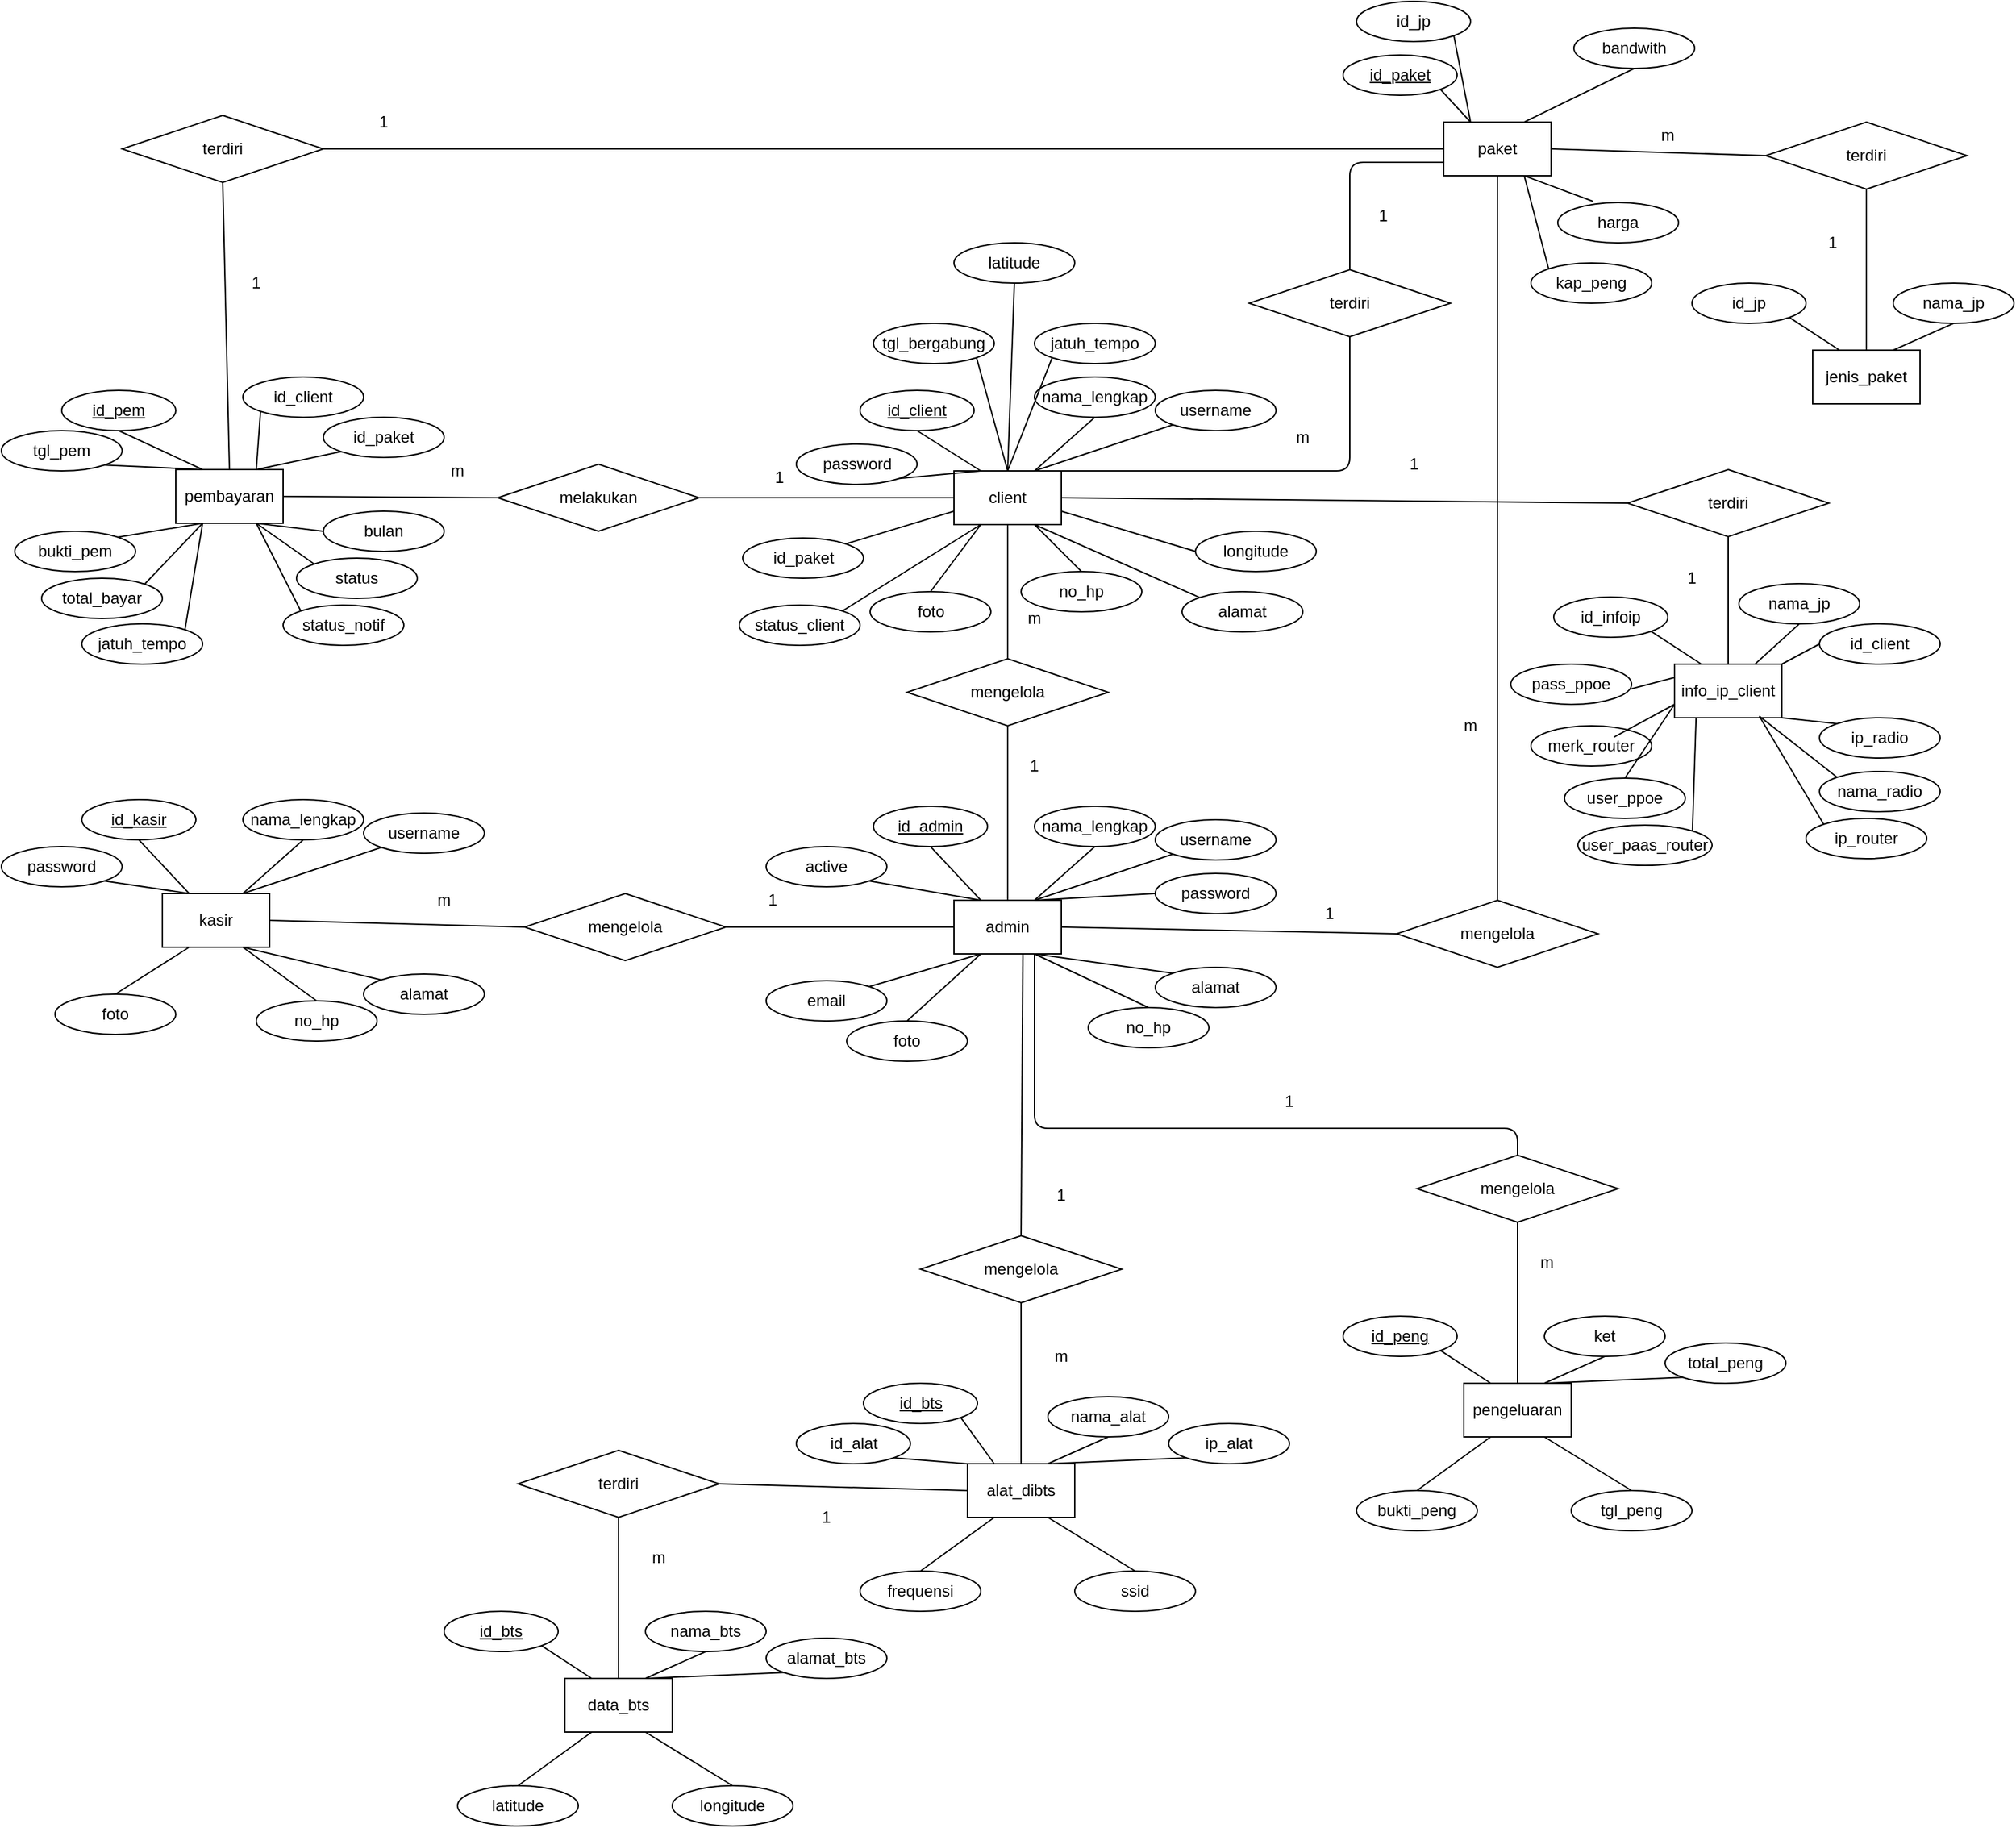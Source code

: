 <mxfile version="13.5.5" type="device"><diagram id="M8FlWx1gt_M4LiWSmI7v" name="Page-1"><mxGraphModel dx="2996" dy="2172" grid="1" gridSize="10" guides="1" tooltips="1" connect="1" arrows="1" fold="1" page="1" pageScale="1" pageWidth="850" pageHeight="1100" math="0" shadow="0"><root><mxCell id="0"/><mxCell id="1" parent="0"/><mxCell id="BJIdg5tegg3fuVM1Nu7r-2" value="admin" style="rounded=0;whiteSpace=wrap;html=1;" parent="1" vertex="1"><mxGeometry x="540" y="300" width="80" height="40" as="geometry"/></mxCell><mxCell id="BJIdg5tegg3fuVM1Nu7r-3" value="&lt;u&gt;id_admin&lt;/u&gt;" style="ellipse;whiteSpace=wrap;html=1;" parent="1" vertex="1"><mxGeometry x="480" y="230" width="85" height="30" as="geometry"/></mxCell><mxCell id="BJIdg5tegg3fuVM1Nu7r-4" value="nama_lengkap" style="ellipse;whiteSpace=wrap;html=1;" parent="1" vertex="1"><mxGeometry x="600" y="230" width="90" height="30" as="geometry"/></mxCell><mxCell id="BJIdg5tegg3fuVM1Nu7r-6" value="" style="endArrow=none;html=1;entryX=0.5;entryY=1;entryDx=0;entryDy=0;exitX=0.25;exitY=0;exitDx=0;exitDy=0;" parent="1" source="BJIdg5tegg3fuVM1Nu7r-2" target="BJIdg5tegg3fuVM1Nu7r-3" edge="1"><mxGeometry width="50" height="50" relative="1" as="geometry"><mxPoint x="460" y="330" as="sourcePoint"/><mxPoint x="510" y="280" as="targetPoint"/></mxGeometry></mxCell><mxCell id="BJIdg5tegg3fuVM1Nu7r-7" value="" style="endArrow=none;html=1;entryX=0.5;entryY=1;entryDx=0;entryDy=0;exitX=0.75;exitY=0;exitDx=0;exitDy=0;" parent="1" source="BJIdg5tegg3fuVM1Nu7r-2" target="BJIdg5tegg3fuVM1Nu7r-4" edge="1"><mxGeometry width="50" height="50" relative="1" as="geometry"><mxPoint x="560" y="300" as="sourcePoint"/><mxPoint x="522.5" y="260" as="targetPoint"/></mxGeometry></mxCell><mxCell id="BJIdg5tegg3fuVM1Nu7r-8" value="username" style="ellipse;whiteSpace=wrap;html=1;" parent="1" vertex="1"><mxGeometry x="690" y="240" width="90" height="30" as="geometry"/></mxCell><mxCell id="BJIdg5tegg3fuVM1Nu7r-9" value="password" style="ellipse;whiteSpace=wrap;html=1;" parent="1" vertex="1"><mxGeometry x="690" y="280" width="90" height="30" as="geometry"/></mxCell><mxCell id="BJIdg5tegg3fuVM1Nu7r-10" value="alamat" style="ellipse;whiteSpace=wrap;html=1;" parent="1" vertex="1"><mxGeometry x="690" y="350" width="90" height="30" as="geometry"/></mxCell><mxCell id="BJIdg5tegg3fuVM1Nu7r-11" value="no_hp" style="ellipse;whiteSpace=wrap;html=1;" parent="1" vertex="1"><mxGeometry x="640" y="380" width="90" height="30" as="geometry"/></mxCell><mxCell id="BJIdg5tegg3fuVM1Nu7r-12" value="foto" style="ellipse;whiteSpace=wrap;html=1;" parent="1" vertex="1"><mxGeometry x="460" y="390" width="90" height="30" as="geometry"/></mxCell><mxCell id="BJIdg5tegg3fuVM1Nu7r-13" value="email" style="ellipse;whiteSpace=wrap;html=1;" parent="1" vertex="1"><mxGeometry x="400" y="360" width="90" height="30" as="geometry"/></mxCell><mxCell id="BJIdg5tegg3fuVM1Nu7r-14" value="active" style="ellipse;whiteSpace=wrap;html=1;" parent="1" vertex="1"><mxGeometry x="400" y="260" width="90" height="30" as="geometry"/></mxCell><mxCell id="BJIdg5tegg3fuVM1Nu7r-15" value="" style="endArrow=none;html=1;entryX=0;entryY=1;entryDx=0;entryDy=0;exitX=0.75;exitY=0;exitDx=0;exitDy=0;" parent="1" target="BJIdg5tegg3fuVM1Nu7r-8" edge="1"><mxGeometry width="50" height="50" relative="1" as="geometry"><mxPoint x="600" y="300" as="sourcePoint"/><mxPoint x="635" y="260" as="targetPoint"/></mxGeometry></mxCell><mxCell id="BJIdg5tegg3fuVM1Nu7r-16" value="" style="endArrow=none;html=1;entryX=0;entryY=0.5;entryDx=0;entryDy=0;exitX=0.75;exitY=0;exitDx=0;exitDy=0;" parent="1" target="BJIdg5tegg3fuVM1Nu7r-9" edge="1"><mxGeometry width="50" height="50" relative="1" as="geometry"><mxPoint x="600" y="300" as="sourcePoint"/><mxPoint x="683.18" y="285.607" as="targetPoint"/></mxGeometry></mxCell><mxCell id="BJIdg5tegg3fuVM1Nu7r-17" value="" style="endArrow=none;html=1;entryX=0;entryY=0;entryDx=0;entryDy=0;exitX=0.75;exitY=1;exitDx=0;exitDy=0;" parent="1" source="BJIdg5tegg3fuVM1Nu7r-2" target="BJIdg5tegg3fuVM1Nu7r-10" edge="1"><mxGeometry width="50" height="50" relative="1" as="geometry"><mxPoint x="600" y="300" as="sourcePoint"/><mxPoint x="760" y="295" as="targetPoint"/></mxGeometry></mxCell><mxCell id="BJIdg5tegg3fuVM1Nu7r-18" value="" style="endArrow=none;html=1;entryX=0.5;entryY=0;entryDx=0;entryDy=0;exitX=0.75;exitY=1;exitDx=0;exitDy=0;" parent="1" target="BJIdg5tegg3fuVM1Nu7r-11" edge="1"><mxGeometry width="50" height="50" relative="1" as="geometry"><mxPoint x="600" y="340" as="sourcePoint"/><mxPoint x="703.18" y="354.393" as="targetPoint"/></mxGeometry></mxCell><mxCell id="BJIdg5tegg3fuVM1Nu7r-19" value="" style="endArrow=none;html=1;entryX=0.5;entryY=0;entryDx=0;entryDy=0;exitX=0.25;exitY=1;exitDx=0;exitDy=0;" parent="1" source="BJIdg5tegg3fuVM1Nu7r-2" target="BJIdg5tegg3fuVM1Nu7r-12" edge="1"><mxGeometry width="50" height="50" relative="1" as="geometry"><mxPoint x="600" y="340" as="sourcePoint"/><mxPoint x="685" y="380" as="targetPoint"/></mxGeometry></mxCell><mxCell id="BJIdg5tegg3fuVM1Nu7r-20" value="" style="endArrow=none;html=1;entryX=1;entryY=0;entryDx=0;entryDy=0;exitX=0.25;exitY=1;exitDx=0;exitDy=0;" parent="1" target="BJIdg5tegg3fuVM1Nu7r-13" edge="1"><mxGeometry width="50" height="50" relative="1" as="geometry"><mxPoint x="560" y="340" as="sourcePoint"/><mxPoint x="505" y="390" as="targetPoint"/></mxGeometry></mxCell><mxCell id="BJIdg5tegg3fuVM1Nu7r-21" value="" style="endArrow=none;html=1;entryX=1;entryY=1;entryDx=0;entryDy=0;exitX=0.25;exitY=0;exitDx=0;exitDy=0;" parent="1" target="BJIdg5tegg3fuVM1Nu7r-14" edge="1"><mxGeometry width="50" height="50" relative="1" as="geometry"><mxPoint x="560" y="300" as="sourcePoint"/><mxPoint x="522.5" y="260" as="targetPoint"/></mxGeometry></mxCell><mxCell id="BJIdg5tegg3fuVM1Nu7r-22" value="mengelola" style="rhombus;whiteSpace=wrap;html=1;" parent="1" vertex="1"><mxGeometry x="220" y="295" width="150" height="50" as="geometry"/></mxCell><mxCell id="BJIdg5tegg3fuVM1Nu7r-23" value="" style="endArrow=none;html=1;exitX=1;exitY=0.5;exitDx=0;exitDy=0;entryX=0;entryY=0.5;entryDx=0;entryDy=0;" parent="1" source="BJIdg5tegg3fuVM1Nu7r-22" target="BJIdg5tegg3fuVM1Nu7r-2" edge="1"><mxGeometry width="50" height="50" relative="1" as="geometry"><mxPoint x="450" y="290" as="sourcePoint"/><mxPoint x="500" y="240" as="targetPoint"/></mxGeometry></mxCell><mxCell id="BJIdg5tegg3fuVM1Nu7r-24" value="kasir" style="rounded=0;whiteSpace=wrap;html=1;" parent="1" vertex="1"><mxGeometry x="-50" y="295" width="80" height="40" as="geometry"/></mxCell><mxCell id="BJIdg5tegg3fuVM1Nu7r-25" value="&lt;u&gt;id_kasir&lt;/u&gt;" style="ellipse;whiteSpace=wrap;html=1;" parent="1" vertex="1"><mxGeometry x="-110" y="225" width="85" height="30" as="geometry"/></mxCell><mxCell id="BJIdg5tegg3fuVM1Nu7r-26" value="nama_lengkap" style="ellipse;whiteSpace=wrap;html=1;" parent="1" vertex="1"><mxGeometry x="10" y="225" width="90" height="30" as="geometry"/></mxCell><mxCell id="BJIdg5tegg3fuVM1Nu7r-27" value="" style="endArrow=none;html=1;entryX=0.5;entryY=1;entryDx=0;entryDy=0;exitX=0.25;exitY=0;exitDx=0;exitDy=0;" parent="1" source="BJIdg5tegg3fuVM1Nu7r-24" target="BJIdg5tegg3fuVM1Nu7r-25" edge="1"><mxGeometry width="50" height="50" relative="1" as="geometry"><mxPoint x="-130" y="325" as="sourcePoint"/><mxPoint x="-80" y="275" as="targetPoint"/></mxGeometry></mxCell><mxCell id="BJIdg5tegg3fuVM1Nu7r-28" value="" style="endArrow=none;html=1;entryX=0.5;entryY=1;entryDx=0;entryDy=0;exitX=0.75;exitY=0;exitDx=0;exitDy=0;" parent="1" source="BJIdg5tegg3fuVM1Nu7r-24" target="BJIdg5tegg3fuVM1Nu7r-26" edge="1"><mxGeometry width="50" height="50" relative="1" as="geometry"><mxPoint x="-30" y="295" as="sourcePoint"/><mxPoint x="-67.5" y="255" as="targetPoint"/></mxGeometry></mxCell><mxCell id="BJIdg5tegg3fuVM1Nu7r-29" value="username" style="ellipse;whiteSpace=wrap;html=1;" parent="1" vertex="1"><mxGeometry x="100" y="235" width="90" height="30" as="geometry"/></mxCell><mxCell id="BJIdg5tegg3fuVM1Nu7r-30" value="password" style="ellipse;whiteSpace=wrap;html=1;" parent="1" vertex="1"><mxGeometry x="-170" y="260" width="90" height="30" as="geometry"/></mxCell><mxCell id="BJIdg5tegg3fuVM1Nu7r-31" value="alamat" style="ellipse;whiteSpace=wrap;html=1;" parent="1" vertex="1"><mxGeometry x="100" y="355" width="90" height="30" as="geometry"/></mxCell><mxCell id="BJIdg5tegg3fuVM1Nu7r-32" value="no_hp" style="ellipse;whiteSpace=wrap;html=1;" parent="1" vertex="1"><mxGeometry x="20" y="375" width="90" height="30" as="geometry"/></mxCell><mxCell id="BJIdg5tegg3fuVM1Nu7r-33" value="foto" style="ellipse;whiteSpace=wrap;html=1;" parent="1" vertex="1"><mxGeometry x="-130" y="370" width="90" height="30" as="geometry"/></mxCell><mxCell id="BJIdg5tegg3fuVM1Nu7r-36" value="" style="endArrow=none;html=1;entryX=0;entryY=1;entryDx=0;entryDy=0;exitX=0.75;exitY=0;exitDx=0;exitDy=0;" parent="1" target="BJIdg5tegg3fuVM1Nu7r-29" edge="1"><mxGeometry width="50" height="50" relative="1" as="geometry"><mxPoint x="10" y="295" as="sourcePoint"/><mxPoint x="45" y="255" as="targetPoint"/></mxGeometry></mxCell><mxCell id="BJIdg5tegg3fuVM1Nu7r-37" value="" style="endArrow=none;html=1;entryX=1;entryY=1;entryDx=0;entryDy=0;exitX=0.25;exitY=0;exitDx=0;exitDy=0;" parent="1" source="BJIdg5tegg3fuVM1Nu7r-24" target="BJIdg5tegg3fuVM1Nu7r-30" edge="1"><mxGeometry width="50" height="50" relative="1" as="geometry"><mxPoint x="10" y="295" as="sourcePoint"/><mxPoint x="93.18" y="280.607" as="targetPoint"/></mxGeometry></mxCell><mxCell id="BJIdg5tegg3fuVM1Nu7r-38" value="" style="endArrow=none;html=1;entryX=0;entryY=0;entryDx=0;entryDy=0;exitX=0.75;exitY=1;exitDx=0;exitDy=0;" parent="1" source="BJIdg5tegg3fuVM1Nu7r-24" target="BJIdg5tegg3fuVM1Nu7r-31" edge="1"><mxGeometry width="50" height="50" relative="1" as="geometry"><mxPoint x="10" y="295" as="sourcePoint"/><mxPoint x="170" y="290" as="targetPoint"/></mxGeometry></mxCell><mxCell id="BJIdg5tegg3fuVM1Nu7r-39" value="" style="endArrow=none;html=1;entryX=0.5;entryY=0;entryDx=0;entryDy=0;exitX=0.75;exitY=1;exitDx=0;exitDy=0;" parent="1" target="BJIdg5tegg3fuVM1Nu7r-32" edge="1"><mxGeometry width="50" height="50" relative="1" as="geometry"><mxPoint x="10" y="335" as="sourcePoint"/><mxPoint x="113.18" y="349.393" as="targetPoint"/></mxGeometry></mxCell><mxCell id="BJIdg5tegg3fuVM1Nu7r-40" value="" style="endArrow=none;html=1;entryX=0.5;entryY=0;entryDx=0;entryDy=0;exitX=0.25;exitY=1;exitDx=0;exitDy=0;" parent="1" source="BJIdg5tegg3fuVM1Nu7r-24" target="BJIdg5tegg3fuVM1Nu7r-33" edge="1"><mxGeometry width="50" height="50" relative="1" as="geometry"><mxPoint x="10" y="335" as="sourcePoint"/><mxPoint x="95" y="375" as="targetPoint"/></mxGeometry></mxCell><mxCell id="BJIdg5tegg3fuVM1Nu7r-43" value="" style="endArrow=none;html=1;exitX=1;exitY=0.5;exitDx=0;exitDy=0;entryX=0;entryY=0.5;entryDx=0;entryDy=0;" parent="1" source="BJIdg5tegg3fuVM1Nu7r-24" target="BJIdg5tegg3fuVM1Nu7r-22" edge="1"><mxGeometry width="50" height="50" relative="1" as="geometry"><mxPoint x="-220" y="315" as="sourcePoint"/><mxPoint x="-90" y="235" as="targetPoint"/></mxGeometry></mxCell><mxCell id="BJIdg5tegg3fuVM1Nu7r-44" value="client" style="rounded=0;whiteSpace=wrap;html=1;" parent="1" vertex="1"><mxGeometry x="540" y="-20" width="80" height="40" as="geometry"/></mxCell><mxCell id="BJIdg5tegg3fuVM1Nu7r-45" value="&lt;u&gt;id_client&lt;/u&gt;" style="ellipse;whiteSpace=wrap;html=1;" parent="1" vertex="1"><mxGeometry x="470" y="-80" width="85" height="30" as="geometry"/></mxCell><mxCell id="BJIdg5tegg3fuVM1Nu7r-46" value="nama_lengkap" style="ellipse;whiteSpace=wrap;html=1;" parent="1" vertex="1"><mxGeometry x="600" y="-90" width="90" height="30" as="geometry"/></mxCell><mxCell id="BJIdg5tegg3fuVM1Nu7r-47" value="" style="endArrow=none;html=1;entryX=0.5;entryY=1;entryDx=0;entryDy=0;exitX=0.25;exitY=0;exitDx=0;exitDy=0;" parent="1" source="BJIdg5tegg3fuVM1Nu7r-44" target="BJIdg5tegg3fuVM1Nu7r-45" edge="1"><mxGeometry width="50" height="50" relative="1" as="geometry"><mxPoint x="460" y="10" as="sourcePoint"/><mxPoint x="510" y="-40" as="targetPoint"/></mxGeometry></mxCell><mxCell id="BJIdg5tegg3fuVM1Nu7r-48" value="" style="endArrow=none;html=1;entryX=0.5;entryY=1;entryDx=0;entryDy=0;exitX=0.75;exitY=0;exitDx=0;exitDy=0;" parent="1" source="BJIdg5tegg3fuVM1Nu7r-44" target="BJIdg5tegg3fuVM1Nu7r-46" edge="1"><mxGeometry width="50" height="50" relative="1" as="geometry"><mxPoint x="560" y="-20" as="sourcePoint"/><mxPoint x="522.5" y="-60" as="targetPoint"/></mxGeometry></mxCell><mxCell id="BJIdg5tegg3fuVM1Nu7r-49" value="username" style="ellipse;whiteSpace=wrap;html=1;" parent="1" vertex="1"><mxGeometry x="690" y="-80" width="90" height="30" as="geometry"/></mxCell><mxCell id="BJIdg5tegg3fuVM1Nu7r-50" value="password" style="ellipse;whiteSpace=wrap;html=1;" parent="1" vertex="1"><mxGeometry x="422.5" y="-40" width="90" height="30" as="geometry"/></mxCell><mxCell id="BJIdg5tegg3fuVM1Nu7r-51" value="alamat" style="ellipse;whiteSpace=wrap;html=1;" parent="1" vertex="1"><mxGeometry x="710" y="70" width="90" height="30" as="geometry"/></mxCell><mxCell id="BJIdg5tegg3fuVM1Nu7r-52" value="no_hp" style="ellipse;whiteSpace=wrap;html=1;" parent="1" vertex="1"><mxGeometry x="590" y="55" width="90" height="30" as="geometry"/></mxCell><mxCell id="BJIdg5tegg3fuVM1Nu7r-53" value="foto" style="ellipse;whiteSpace=wrap;html=1;" parent="1" vertex="1"><mxGeometry x="477.5" y="70" width="90" height="30" as="geometry"/></mxCell><mxCell id="BJIdg5tegg3fuVM1Nu7r-54" value="" style="endArrow=none;html=1;entryX=0;entryY=1;entryDx=0;entryDy=0;exitX=0.75;exitY=0;exitDx=0;exitDy=0;" parent="1" target="BJIdg5tegg3fuVM1Nu7r-49" edge="1"><mxGeometry width="50" height="50" relative="1" as="geometry"><mxPoint x="600" y="-20" as="sourcePoint"/><mxPoint x="635" y="-60" as="targetPoint"/></mxGeometry></mxCell><mxCell id="BJIdg5tegg3fuVM1Nu7r-55" value="" style="endArrow=none;html=1;entryX=1;entryY=1;entryDx=0;entryDy=0;exitX=0.25;exitY=0;exitDx=0;exitDy=0;" parent="1" source="BJIdg5tegg3fuVM1Nu7r-44" target="BJIdg5tegg3fuVM1Nu7r-50" edge="1"><mxGeometry width="50" height="50" relative="1" as="geometry"><mxPoint x="600" y="-20" as="sourcePoint"/><mxPoint x="683.18" y="-34.393" as="targetPoint"/></mxGeometry></mxCell><mxCell id="BJIdg5tegg3fuVM1Nu7r-56" value="" style="endArrow=none;html=1;entryX=0;entryY=0;entryDx=0;entryDy=0;exitX=0.75;exitY=1;exitDx=0;exitDy=0;" parent="1" source="BJIdg5tegg3fuVM1Nu7r-44" target="BJIdg5tegg3fuVM1Nu7r-51" edge="1"><mxGeometry width="50" height="50" relative="1" as="geometry"><mxPoint x="600" y="-20" as="sourcePoint"/><mxPoint x="760" y="-25" as="targetPoint"/></mxGeometry></mxCell><mxCell id="BJIdg5tegg3fuVM1Nu7r-57" value="" style="endArrow=none;html=1;entryX=0.5;entryY=0;entryDx=0;entryDy=0;exitX=0.75;exitY=1;exitDx=0;exitDy=0;" parent="1" target="BJIdg5tegg3fuVM1Nu7r-52" edge="1"><mxGeometry width="50" height="50" relative="1" as="geometry"><mxPoint x="600" y="20" as="sourcePoint"/><mxPoint x="703.18" y="34.393" as="targetPoint"/></mxGeometry></mxCell><mxCell id="BJIdg5tegg3fuVM1Nu7r-58" value="" style="endArrow=none;html=1;entryX=0.5;entryY=0;entryDx=0;entryDy=0;exitX=0.25;exitY=1;exitDx=0;exitDy=0;" parent="1" source="BJIdg5tegg3fuVM1Nu7r-44" target="BJIdg5tegg3fuVM1Nu7r-53" edge="1"><mxGeometry width="50" height="50" relative="1" as="geometry"><mxPoint x="600" y="20" as="sourcePoint"/><mxPoint x="685" y="60" as="targetPoint"/></mxGeometry></mxCell><mxCell id="BJIdg5tegg3fuVM1Nu7r-59" value="" style="endArrow=none;html=1;exitX=0.5;exitY=1;exitDx=0;exitDy=0;entryX=0.5;entryY=0;entryDx=0;entryDy=0;" parent="1" source="BJIdg5tegg3fuVM1Nu7r-60" target="BJIdg5tegg3fuVM1Nu7r-2" edge="1"><mxGeometry width="50" height="50" relative="1" as="geometry"><mxPoint x="370" y="320" as="sourcePoint"/><mxPoint x="540" y="320" as="targetPoint"/></mxGeometry></mxCell><mxCell id="BJIdg5tegg3fuVM1Nu7r-60" value="mengelola" style="rhombus;whiteSpace=wrap;html=1;" parent="1" vertex="1"><mxGeometry x="505" y="120" width="150" height="50" as="geometry"/></mxCell><mxCell id="BJIdg5tegg3fuVM1Nu7r-61" value="" style="endArrow=none;html=1;exitX=0.5;exitY=1;exitDx=0;exitDy=0;" parent="1" source="BJIdg5tegg3fuVM1Nu7r-44" edge="1"><mxGeometry width="50" height="50" relative="1" as="geometry"><mxPoint x="580" y="170" as="sourcePoint"/><mxPoint x="580" y="120" as="targetPoint"/></mxGeometry></mxCell><mxCell id="BJIdg5tegg3fuVM1Nu7r-62" value="1" style="text;html=1;strokeColor=none;fillColor=none;align=center;verticalAlign=middle;whiteSpace=wrap;rounded=0;" parent="1" vertex="1"><mxGeometry x="385" y="290" width="40" height="20" as="geometry"/></mxCell><mxCell id="BJIdg5tegg3fuVM1Nu7r-63" value="m" style="text;html=1;strokeColor=none;fillColor=none;align=center;verticalAlign=middle;whiteSpace=wrap;rounded=0;" parent="1" vertex="1"><mxGeometry x="140" y="290" width="40" height="20" as="geometry"/></mxCell><mxCell id="BJIdg5tegg3fuVM1Nu7r-64" value="1" style="text;html=1;strokeColor=none;fillColor=none;align=center;verticalAlign=middle;whiteSpace=wrap;rounded=0;" parent="1" vertex="1"><mxGeometry x="580" y="190" width="40" height="20" as="geometry"/></mxCell><mxCell id="BJIdg5tegg3fuVM1Nu7r-67" value="m" style="text;html=1;strokeColor=none;fillColor=none;align=center;verticalAlign=middle;whiteSpace=wrap;rounded=0;" parent="1" vertex="1"><mxGeometry x="580" y="80" width="40" height="20" as="geometry"/></mxCell><mxCell id="BJIdg5tegg3fuVM1Nu7r-68" value="mengelola" style="rhombus;whiteSpace=wrap;html=1;" parent="1" vertex="1"><mxGeometry x="885" y="490" width="150" height="50" as="geometry"/></mxCell><mxCell id="BJIdg5tegg3fuVM1Nu7r-69" value="" style="endArrow=none;html=1;exitX=0.5;exitY=0;exitDx=0;exitDy=0;" parent="1" source="BJIdg5tegg3fuVM1Nu7r-68" edge="1"><mxGeometry width="50" height="50" relative="1" as="geometry"><mxPoint x="580" y="170" as="sourcePoint"/><mxPoint x="600" y="340" as="targetPoint"/><Array as="points"><mxPoint x="960" y="470"/><mxPoint x="600" y="470"/></Array></mxGeometry></mxCell><mxCell id="BJIdg5tegg3fuVM1Nu7r-70" value="pengeluaran" style="rounded=0;whiteSpace=wrap;html=1;" parent="1" vertex="1"><mxGeometry x="920" y="660" width="80" height="40" as="geometry"/></mxCell><mxCell id="BJIdg5tegg3fuVM1Nu7r-71" value="" style="endArrow=none;html=1;entryX=0.5;entryY=0;entryDx=0;entryDy=0;exitX=0.5;exitY=1;exitDx=0;exitDy=0;" parent="1" source="BJIdg5tegg3fuVM1Nu7r-68" target="BJIdg5tegg3fuVM1Nu7r-70" edge="1"><mxGeometry width="50" height="50" relative="1" as="geometry"><mxPoint x="960" y="560" as="sourcePoint"/><mxPoint x="960" y="380" as="targetPoint"/></mxGeometry></mxCell><mxCell id="BJIdg5tegg3fuVM1Nu7r-72" value="&lt;u&gt;id_peng&lt;/u&gt;" style="ellipse;whiteSpace=wrap;html=1;" parent="1" vertex="1"><mxGeometry x="830" y="610" width="85" height="30" as="geometry"/></mxCell><mxCell id="BJIdg5tegg3fuVM1Nu7r-73" value="bukti_peng" style="ellipse;whiteSpace=wrap;html=1;" parent="1" vertex="1"><mxGeometry x="840" y="740" width="90" height="30" as="geometry"/></mxCell><mxCell id="BJIdg5tegg3fuVM1Nu7r-74" value="tgl_peng" style="ellipse;whiteSpace=wrap;html=1;" parent="1" vertex="1"><mxGeometry x="1000" y="740" width="90" height="30" as="geometry"/></mxCell><mxCell id="BJIdg5tegg3fuVM1Nu7r-75" value="ket" style="ellipse;whiteSpace=wrap;html=1;" parent="1" vertex="1"><mxGeometry x="980" y="610" width="90" height="30" as="geometry"/></mxCell><mxCell id="BJIdg5tegg3fuVM1Nu7r-76" value="total_peng" style="ellipse;whiteSpace=wrap;html=1;" parent="1" vertex="1"><mxGeometry x="1070" y="630" width="90" height="30" as="geometry"/></mxCell><mxCell id="BJIdg5tegg3fuVM1Nu7r-77" value="" style="endArrow=none;html=1;entryX=0.25;entryY=0;entryDx=0;entryDy=0;exitX=1;exitY=1;exitDx=0;exitDy=0;" parent="1" source="BJIdg5tegg3fuVM1Nu7r-72" target="BJIdg5tegg3fuVM1Nu7r-70" edge="1"><mxGeometry width="50" height="50" relative="1" as="geometry"><mxPoint x="960" y="540" as="sourcePoint"/><mxPoint x="960" y="660" as="targetPoint"/></mxGeometry></mxCell><mxCell id="BJIdg5tegg3fuVM1Nu7r-78" value="" style="endArrow=none;html=1;entryX=0.75;entryY=0;entryDx=0;entryDy=0;exitX=0.5;exitY=1;exitDx=0;exitDy=0;" parent="1" source="BJIdg5tegg3fuVM1Nu7r-75" target="BJIdg5tegg3fuVM1Nu7r-70" edge="1"><mxGeometry width="50" height="50" relative="1" as="geometry"><mxPoint x="902.374" y="635.669" as="sourcePoint"/><mxPoint x="940" y="660" as="targetPoint"/></mxGeometry></mxCell><mxCell id="BJIdg5tegg3fuVM1Nu7r-79" value="" style="endArrow=none;html=1;entryX=0.75;entryY=0;entryDx=0;entryDy=0;exitX=0;exitY=1;exitDx=0;exitDy=0;" parent="1" source="BJIdg5tegg3fuVM1Nu7r-76" edge="1"><mxGeometry width="50" height="50" relative="1" as="geometry"><mxPoint x="1025" y="640" as="sourcePoint"/><mxPoint x="980" y="660" as="targetPoint"/></mxGeometry></mxCell><mxCell id="BJIdg5tegg3fuVM1Nu7r-80" value="" style="endArrow=none;html=1;entryX=0.75;entryY=1;entryDx=0;entryDy=0;exitX=0.5;exitY=0;exitDx=0;exitDy=0;" parent="1" source="BJIdg5tegg3fuVM1Nu7r-74" target="BJIdg5tegg3fuVM1Nu7r-70" edge="1"><mxGeometry width="50" height="50" relative="1" as="geometry"><mxPoint x="1083.18" y="655.607" as="sourcePoint"/><mxPoint x="980" y="660" as="targetPoint"/></mxGeometry></mxCell><mxCell id="BJIdg5tegg3fuVM1Nu7r-81" value="" style="endArrow=none;html=1;entryX=0.25;entryY=1;entryDx=0;entryDy=0;exitX=0.5;exitY=0;exitDx=0;exitDy=0;" parent="1" source="BJIdg5tegg3fuVM1Nu7r-73" target="BJIdg5tegg3fuVM1Nu7r-70" edge="1"><mxGeometry width="50" height="50" relative="1" as="geometry"><mxPoint x="1045" y="740" as="sourcePoint"/><mxPoint x="980" y="700" as="targetPoint"/></mxGeometry></mxCell><mxCell id="BJIdg5tegg3fuVM1Nu7r-82" value="1" style="text;html=1;strokeColor=none;fillColor=none;align=center;verticalAlign=middle;whiteSpace=wrap;rounded=0;" parent="1" vertex="1"><mxGeometry x="770" y="440" width="40" height="20" as="geometry"/></mxCell><mxCell id="BJIdg5tegg3fuVM1Nu7r-83" value="m" style="text;html=1;strokeColor=none;fillColor=none;align=center;verticalAlign=middle;whiteSpace=wrap;rounded=0;" parent="1" vertex="1"><mxGeometry x="962" y="560" width="40" height="20" as="geometry"/></mxCell><mxCell id="BJIdg5tegg3fuVM1Nu7r-84" value="melakukan" style="rhombus;whiteSpace=wrap;html=1;" parent="1" vertex="1"><mxGeometry x="200" y="-25" width="150" height="50" as="geometry"/></mxCell><mxCell id="BJIdg5tegg3fuVM1Nu7r-85" value="" style="endArrow=none;html=1;exitX=0;exitY=0.5;exitDx=0;exitDy=0;entryX=1;entryY=0.5;entryDx=0;entryDy=0;" parent="1" source="BJIdg5tegg3fuVM1Nu7r-44" target="BJIdg5tegg3fuVM1Nu7r-84" edge="1"><mxGeometry width="50" height="50" relative="1" as="geometry"><mxPoint x="580" y="20" as="sourcePoint"/><mxPoint x="580" y="120" as="targetPoint"/></mxGeometry></mxCell><mxCell id="BJIdg5tegg3fuVM1Nu7r-86" value="mengelola" style="rhombus;whiteSpace=wrap;html=1;" parent="1" vertex="1"><mxGeometry x="870" y="300" width="150" height="50" as="geometry"/></mxCell><mxCell id="BJIdg5tegg3fuVM1Nu7r-87" value="" style="endArrow=none;html=1;exitX=0;exitY=0.5;exitDx=0;exitDy=0;entryX=1;entryY=0.5;entryDx=0;entryDy=0;" parent="1" source="BJIdg5tegg3fuVM1Nu7r-86" target="BJIdg5tegg3fuVM1Nu7r-2" edge="1"><mxGeometry width="50" height="50" relative="1" as="geometry"><mxPoint x="580" y="170" as="sourcePoint"/><mxPoint x="580" y="300" as="targetPoint"/></mxGeometry></mxCell><mxCell id="BJIdg5tegg3fuVM1Nu7r-88" value="paket" style="rounded=0;whiteSpace=wrap;html=1;" parent="1" vertex="1"><mxGeometry x="905" y="-280" width="80" height="40" as="geometry"/></mxCell><mxCell id="BJIdg5tegg3fuVM1Nu7r-90" value="" style="endArrow=none;html=1;exitX=0.5;exitY=1;exitDx=0;exitDy=0;entryX=0.5;entryY=0;entryDx=0;entryDy=0;" parent="1" source="BJIdg5tegg3fuVM1Nu7r-88" target="BJIdg5tegg3fuVM1Nu7r-86" edge="1"><mxGeometry width="50" height="50" relative="1" as="geometry"><mxPoint x="870" y="325" as="sourcePoint"/><mxPoint x="620" y="320" as="targetPoint"/></mxGeometry></mxCell><mxCell id="BJIdg5tegg3fuVM1Nu7r-91" value="&lt;u&gt;id_paket&lt;/u&gt;" style="ellipse;whiteSpace=wrap;html=1;" parent="1" vertex="1"><mxGeometry x="830" y="-330" width="85" height="30" as="geometry"/></mxCell><mxCell id="BJIdg5tegg3fuVM1Nu7r-92" value="" style="endArrow=none;html=1;entryX=1;entryY=1;entryDx=0;entryDy=0;exitX=0.25;exitY=0;exitDx=0;exitDy=0;" parent="1" source="BJIdg5tegg3fuVM1Nu7r-88" target="BJIdg5tegg3fuVM1Nu7r-91" edge="1"><mxGeometry width="50" height="50" relative="1" as="geometry"><mxPoint x="600" y="-20" as="sourcePoint"/><mxPoint x="703.18" y="-54.393" as="targetPoint"/></mxGeometry></mxCell><mxCell id="BJIdg5tegg3fuVM1Nu7r-94" value="harga" style="ellipse;whiteSpace=wrap;html=1;" parent="1" vertex="1"><mxGeometry x="990" y="-220" width="90" height="30" as="geometry"/></mxCell><mxCell id="BJIdg5tegg3fuVM1Nu7r-96" value="" style="endArrow=none;html=1;entryX=0.289;entryY=-0.033;entryDx=0;entryDy=0;exitX=0.75;exitY=1;exitDx=0;exitDy=0;entryPerimeter=0;" parent="1" source="BJIdg5tegg3fuVM1Nu7r-88" target="BJIdg5tegg3fuVM1Nu7r-94" edge="1"><mxGeometry width="50" height="50" relative="1" as="geometry"><mxPoint x="965" y="-280" as="sourcePoint"/><mxPoint x="1013.18" y="-304.393" as="targetPoint"/></mxGeometry></mxCell><mxCell id="BJIdg5tegg3fuVM1Nu7r-97" value="pembayaran" style="rounded=0;whiteSpace=wrap;html=1;" parent="1" vertex="1"><mxGeometry x="-40" y="-21" width="80" height="40" as="geometry"/></mxCell><mxCell id="BJIdg5tegg3fuVM1Nu7r-98" value="" style="endArrow=none;html=1;exitX=1;exitY=0.5;exitDx=0;exitDy=0;entryX=0;entryY=0.5;entryDx=0;entryDy=0;" parent="1" source="BJIdg5tegg3fuVM1Nu7r-97" target="BJIdg5tegg3fuVM1Nu7r-84" edge="1"><mxGeometry width="50" height="50" relative="1" as="geometry"><mxPoint x="540" as="sourcePoint"/><mxPoint x="350" as="targetPoint"/></mxGeometry></mxCell><mxCell id="BJIdg5tegg3fuVM1Nu7r-99" value="1" style="text;html=1;strokeColor=none;fillColor=none;align=center;verticalAlign=middle;whiteSpace=wrap;rounded=0;" parent="1" vertex="1"><mxGeometry x="800" y="300" width="40" height="20" as="geometry"/></mxCell><mxCell id="BJIdg5tegg3fuVM1Nu7r-100" value="m" style="text;html=1;strokeColor=none;fillColor=none;align=center;verticalAlign=middle;whiteSpace=wrap;rounded=0;" parent="1" vertex="1"><mxGeometry x="905" y="160" width="40" height="20" as="geometry"/></mxCell><mxCell id="BJIdg5tegg3fuVM1Nu7r-102" value="&lt;u&gt;id_pem&lt;/u&gt;" style="ellipse;whiteSpace=wrap;html=1;" parent="1" vertex="1"><mxGeometry x="-125" y="-80" width="85" height="30" as="geometry"/></mxCell><mxCell id="BJIdg5tegg3fuVM1Nu7r-105" value="tgl_pem" style="ellipse;whiteSpace=wrap;html=1;" parent="1" vertex="1"><mxGeometry x="-170" y="-50" width="90" height="30" as="geometry"/></mxCell><mxCell id="BJIdg5tegg3fuVM1Nu7r-106" value="id_client" style="ellipse;whiteSpace=wrap;html=1;" parent="1" vertex="1"><mxGeometry x="10" y="-90" width="90" height="30" as="geometry"/></mxCell><mxCell id="BJIdg5tegg3fuVM1Nu7r-107" value="id_paket" style="ellipse;whiteSpace=wrap;html=1;" parent="1" vertex="1"><mxGeometry x="70" y="-60" width="90" height="30" as="geometry"/></mxCell><mxCell id="BJIdg5tegg3fuVM1Nu7r-108" value="bukti_pem" style="ellipse;whiteSpace=wrap;html=1;" parent="1" vertex="1"><mxGeometry x="-160" y="25" width="90" height="30" as="geometry"/></mxCell><mxCell id="BJIdg5tegg3fuVM1Nu7r-109" value="total_bayar" style="ellipse;whiteSpace=wrap;html=1;" parent="1" vertex="1"><mxGeometry x="-140" y="60" width="90" height="30" as="geometry"/></mxCell><mxCell id="BJIdg5tegg3fuVM1Nu7r-110" value="bulan" style="ellipse;whiteSpace=wrap;html=1;" parent="1" vertex="1"><mxGeometry x="70" y="10" width="90" height="30" as="geometry"/></mxCell><mxCell id="BJIdg5tegg3fuVM1Nu7r-111" value="status" style="ellipse;whiteSpace=wrap;html=1;" parent="1" vertex="1"><mxGeometry x="50" y="45" width="90" height="30" as="geometry"/></mxCell><mxCell id="BJIdg5tegg3fuVM1Nu7r-112" value="status_notif" style="ellipse;whiteSpace=wrap;html=1;" parent="1" vertex="1"><mxGeometry x="40" y="80" width="90" height="30" as="geometry"/></mxCell><mxCell id="BJIdg5tegg3fuVM1Nu7r-113" value="" style="endArrow=none;html=1;entryX=0.5;entryY=1;entryDx=0;entryDy=0;exitX=0.25;exitY=0;exitDx=0;exitDy=0;" parent="1" source="BJIdg5tegg3fuVM1Nu7r-97" target="BJIdg5tegg3fuVM1Nu7r-102" edge="1"><mxGeometry width="50" height="50" relative="1" as="geometry"><mxPoint x="560" y="-20" as="sourcePoint"/><mxPoint x="496.82" y="-29.393" as="targetPoint"/></mxGeometry></mxCell><mxCell id="BJIdg5tegg3fuVM1Nu7r-114" value="" style="endArrow=none;html=1;entryX=1;entryY=1;entryDx=0;entryDy=0;exitX=0.25;exitY=0;exitDx=0;exitDy=0;" parent="1" source="BJIdg5tegg3fuVM1Nu7r-97" target="BJIdg5tegg3fuVM1Nu7r-105" edge="1"><mxGeometry width="50" height="50" relative="1" as="geometry"><mxPoint x="-30" y="295" as="sourcePoint"/><mxPoint x="-67.5" y="255" as="targetPoint"/></mxGeometry></mxCell><mxCell id="BJIdg5tegg3fuVM1Nu7r-117" value="" style="endArrow=none;html=1;entryX=0;entryY=1;entryDx=0;entryDy=0;exitX=0.75;exitY=0;exitDx=0;exitDy=0;" parent="1" source="BJIdg5tegg3fuVM1Nu7r-97" target="BJIdg5tegg3fuVM1Nu7r-106" edge="1"><mxGeometry width="50" height="50" relative="1" as="geometry"><mxPoint x="-20" y="-21" as="sourcePoint"/><mxPoint x="-82.5" y="-50" as="targetPoint"/></mxGeometry></mxCell><mxCell id="BJIdg5tegg3fuVM1Nu7r-118" value="" style="endArrow=none;html=1;entryX=0;entryY=1;entryDx=0;entryDy=0;exitX=0.75;exitY=0;exitDx=0;exitDy=0;" parent="1" target="BJIdg5tegg3fuVM1Nu7r-107" edge="1"><mxGeometry width="50" height="50" relative="1" as="geometry"><mxPoint x="20" y="-21" as="sourcePoint"/><mxPoint x="33.18" y="-54.393" as="targetPoint"/></mxGeometry></mxCell><mxCell id="BJIdg5tegg3fuVM1Nu7r-119" value="" style="endArrow=none;html=1;entryX=0;entryY=0.5;entryDx=0;entryDy=0;exitX=0.75;exitY=1;exitDx=0;exitDy=0;" parent="1" source="BJIdg5tegg3fuVM1Nu7r-97" target="BJIdg5tegg3fuVM1Nu7r-110" edge="1"><mxGeometry width="50" height="50" relative="1" as="geometry"><mxPoint x="20" y="-21" as="sourcePoint"/><mxPoint x="83.18" y="-34.393" as="targetPoint"/></mxGeometry></mxCell><mxCell id="BJIdg5tegg3fuVM1Nu7r-120" value="" style="endArrow=none;html=1;entryX=0;entryY=0;entryDx=0;entryDy=0;exitX=0.75;exitY=1;exitDx=0;exitDy=0;" parent="1" target="BJIdg5tegg3fuVM1Nu7r-111" edge="1"><mxGeometry width="50" height="50" relative="1" as="geometry"><mxPoint x="20" y="19" as="sourcePoint"/><mxPoint x="70" y="25" as="targetPoint"/></mxGeometry></mxCell><mxCell id="BJIdg5tegg3fuVM1Nu7r-121" value="" style="endArrow=none;html=1;entryX=0;entryY=0;entryDx=0;entryDy=0;exitX=0.75;exitY=1;exitDx=0;exitDy=0;" parent="1" target="BJIdg5tegg3fuVM1Nu7r-112" edge="1"><mxGeometry width="50" height="50" relative="1" as="geometry"><mxPoint x="20" y="19" as="sourcePoint"/><mxPoint x="63.18" y="49.393" as="targetPoint"/></mxGeometry></mxCell><mxCell id="BJIdg5tegg3fuVM1Nu7r-122" value="1" style="text;html=1;strokeColor=none;fillColor=none;align=center;verticalAlign=middle;whiteSpace=wrap;rounded=0;" parent="1" vertex="1"><mxGeometry x="390" y="-25" width="40" height="20" as="geometry"/></mxCell><mxCell id="BJIdg5tegg3fuVM1Nu7r-123" value="m" style="text;html=1;strokeColor=none;fillColor=none;align=center;verticalAlign=middle;whiteSpace=wrap;rounded=0;" parent="1" vertex="1"><mxGeometry x="150" y="-30" width="40" height="20" as="geometry"/></mxCell><mxCell id="BJIdg5tegg3fuVM1Nu7r-125" value="" style="endArrow=none;html=1;entryX=1;entryY=0;entryDx=0;entryDy=0;exitX=0.25;exitY=1;exitDx=0;exitDy=0;" parent="1" source="BJIdg5tegg3fuVM1Nu7r-97" target="BJIdg5tegg3fuVM1Nu7r-109" edge="1"><mxGeometry width="50" height="50" relative="1" as="geometry"><mxPoint x="20" y="19" as="sourcePoint"/><mxPoint x="53.18" y="84.393" as="targetPoint"/></mxGeometry></mxCell><mxCell id="BJIdg5tegg3fuVM1Nu7r-126" value="" style="endArrow=none;html=1;entryX=1;entryY=0;entryDx=0;entryDy=0;exitX=0.25;exitY=1;exitDx=0;exitDy=0;" parent="1" target="BJIdg5tegg3fuVM1Nu7r-108" edge="1"><mxGeometry width="50" height="50" relative="1" as="geometry"><mxPoint x="-20" y="19" as="sourcePoint"/><mxPoint x="-38.18" y="64.393" as="targetPoint"/></mxGeometry></mxCell><mxCell id="BJIdg5tegg3fuVM1Nu7r-130" value="terdiri" style="rhombus;whiteSpace=wrap;html=1;" parent="1" vertex="1"><mxGeometry x="-80" y="-285" width="150" height="50" as="geometry"/></mxCell><mxCell id="BJIdg5tegg3fuVM1Nu7r-131" value="" style="endArrow=none;html=1;exitX=0;exitY=0.5;exitDx=0;exitDy=0;entryX=1;entryY=0.5;entryDx=0;entryDy=0;" parent="1" source="BJIdg5tegg3fuVM1Nu7r-88" target="BJIdg5tegg3fuVM1Nu7r-130" edge="1"><mxGeometry width="50" height="50" relative="1" as="geometry"><mxPoint x="540" as="sourcePoint"/><mxPoint x="350" as="targetPoint"/></mxGeometry></mxCell><mxCell id="BJIdg5tegg3fuVM1Nu7r-132" value="" style="endArrow=none;html=1;entryX=0.5;entryY=1;entryDx=0;entryDy=0;exitX=0.5;exitY=0;exitDx=0;exitDy=0;" parent="1" source="BJIdg5tegg3fuVM1Nu7r-97" target="BJIdg5tegg3fuVM1Nu7r-130" edge="1"><mxGeometry width="50" height="50" relative="1" as="geometry"><mxPoint x="20" y="-21" as="sourcePoint"/><mxPoint x="23.18" y="-64.393" as="targetPoint"/></mxGeometry></mxCell><mxCell id="BJIdg5tegg3fuVM1Nu7r-133" value="1" style="text;html=1;strokeColor=none;fillColor=none;align=center;verticalAlign=middle;whiteSpace=wrap;rounded=0;" parent="1" vertex="1"><mxGeometry x="95" y="-290" width="40" height="20" as="geometry"/></mxCell><mxCell id="BJIdg5tegg3fuVM1Nu7r-134" value="1" style="text;html=1;strokeColor=none;fillColor=none;align=center;verticalAlign=middle;whiteSpace=wrap;rounded=0;" parent="1" vertex="1"><mxGeometry y="-170" width="40" height="20" as="geometry"/></mxCell><mxCell id="Sz2n1sb9p0RhAH94feag-1" value="mengelola" style="rhombus;whiteSpace=wrap;html=1;" parent="1" vertex="1"><mxGeometry x="515" y="550" width="150" height="50" as="geometry"/></mxCell><mxCell id="Sz2n1sb9p0RhAH94feag-3" value="data_bts" style="rounded=0;whiteSpace=wrap;html=1;" parent="1" vertex="1"><mxGeometry x="250" y="880" width="80" height="40" as="geometry"/></mxCell><mxCell id="Sz2n1sb9p0RhAH94feag-4" value="&lt;u&gt;id_bts&lt;/u&gt;" style="ellipse;whiteSpace=wrap;html=1;" parent="1" vertex="1"><mxGeometry x="160" y="830" width="85" height="30" as="geometry"/></mxCell><mxCell id="Sz2n1sb9p0RhAH94feag-5" value="latitude" style="ellipse;whiteSpace=wrap;html=1;" parent="1" vertex="1"><mxGeometry x="170" y="960" width="90" height="30" as="geometry"/></mxCell><mxCell id="Sz2n1sb9p0RhAH94feag-6" value="longitude" style="ellipse;whiteSpace=wrap;html=1;" parent="1" vertex="1"><mxGeometry x="330" y="960" width="90" height="30" as="geometry"/></mxCell><mxCell id="Sz2n1sb9p0RhAH94feag-7" value="nama_bts" style="ellipse;whiteSpace=wrap;html=1;" parent="1" vertex="1"><mxGeometry x="310" y="830" width="90" height="30" as="geometry"/></mxCell><mxCell id="Sz2n1sb9p0RhAH94feag-8" value="alamat_bts" style="ellipse;whiteSpace=wrap;html=1;" parent="1" vertex="1"><mxGeometry x="400" y="850" width="90" height="30" as="geometry"/></mxCell><mxCell id="Sz2n1sb9p0RhAH94feag-9" value="" style="endArrow=none;html=1;entryX=0.25;entryY=0;entryDx=0;entryDy=0;exitX=1;exitY=1;exitDx=0;exitDy=0;" parent="1" source="Sz2n1sb9p0RhAH94feag-4" target="Sz2n1sb9p0RhAH94feag-3" edge="1"><mxGeometry width="50" height="50" relative="1" as="geometry"><mxPoint x="290" y="760" as="sourcePoint"/><mxPoint x="290" y="880" as="targetPoint"/></mxGeometry></mxCell><mxCell id="Sz2n1sb9p0RhAH94feag-10" value="" style="endArrow=none;html=1;entryX=0.75;entryY=0;entryDx=0;entryDy=0;exitX=0.5;exitY=1;exitDx=0;exitDy=0;" parent="1" source="Sz2n1sb9p0RhAH94feag-7" target="Sz2n1sb9p0RhAH94feag-3" edge="1"><mxGeometry width="50" height="50" relative="1" as="geometry"><mxPoint x="232.374" y="855.669" as="sourcePoint"/><mxPoint x="270" y="880" as="targetPoint"/></mxGeometry></mxCell><mxCell id="Sz2n1sb9p0RhAH94feag-11" value="" style="endArrow=none;html=1;entryX=0.75;entryY=0;entryDx=0;entryDy=0;exitX=0;exitY=1;exitDx=0;exitDy=0;" parent="1" source="Sz2n1sb9p0RhAH94feag-8" edge="1"><mxGeometry width="50" height="50" relative="1" as="geometry"><mxPoint x="355" y="860" as="sourcePoint"/><mxPoint x="310" y="880" as="targetPoint"/></mxGeometry></mxCell><mxCell id="Sz2n1sb9p0RhAH94feag-12" value="" style="endArrow=none;html=1;entryX=0.75;entryY=1;entryDx=0;entryDy=0;exitX=0.5;exitY=0;exitDx=0;exitDy=0;" parent="1" source="Sz2n1sb9p0RhAH94feag-6" target="Sz2n1sb9p0RhAH94feag-3" edge="1"><mxGeometry width="50" height="50" relative="1" as="geometry"><mxPoint x="413.18" y="875.607" as="sourcePoint"/><mxPoint x="310" y="880" as="targetPoint"/></mxGeometry></mxCell><mxCell id="Sz2n1sb9p0RhAH94feag-13" value="" style="endArrow=none;html=1;entryX=0.25;entryY=1;entryDx=0;entryDy=0;exitX=0.5;exitY=0;exitDx=0;exitDy=0;" parent="1" source="Sz2n1sb9p0RhAH94feag-5" target="Sz2n1sb9p0RhAH94feag-3" edge="1"><mxGeometry width="50" height="50" relative="1" as="geometry"><mxPoint x="375" y="960" as="sourcePoint"/><mxPoint x="310" y="920" as="targetPoint"/></mxGeometry></mxCell><mxCell id="Sz2n1sb9p0RhAH94feag-15" value="" style="endArrow=none;html=1;entryX=0.5;entryY=0;entryDx=0;entryDy=0;exitX=0.642;exitY=0.991;exitDx=0;exitDy=0;exitPerimeter=0;" parent="1" source="BJIdg5tegg3fuVM1Nu7r-2" target="Sz2n1sb9p0RhAH94feag-1" edge="1"><mxGeometry width="50" height="50" relative="1" as="geometry"><mxPoint x="590" y="600" as="sourcePoint"/><mxPoint x="590" y="750" as="targetPoint"/></mxGeometry></mxCell><mxCell id="Sz2n1sb9p0RhAH94feag-16" value="1" style="text;html=1;strokeColor=none;fillColor=none;align=center;verticalAlign=middle;whiteSpace=wrap;rounded=0;" parent="1" vertex="1"><mxGeometry x="600" y="510" width="40" height="20" as="geometry"/></mxCell><mxCell id="Sz2n1sb9p0RhAH94feag-17" value="m" style="text;html=1;strokeColor=none;fillColor=none;align=center;verticalAlign=middle;whiteSpace=wrap;rounded=0;" parent="1" vertex="1"><mxGeometry x="600" y="630" width="40" height="20" as="geometry"/></mxCell><mxCell id="Sz2n1sb9p0RhAH94feag-18" value="terdiri" style="rhombus;whiteSpace=wrap;html=1;" parent="1" vertex="1"><mxGeometry x="215" y="710" width="150" height="50" as="geometry"/></mxCell><mxCell id="Sz2n1sb9p0RhAH94feag-19" value="alat_dibts" style="rounded=0;whiteSpace=wrap;html=1;" parent="1" vertex="1"><mxGeometry x="550" y="720" width="80" height="40" as="geometry"/></mxCell><mxCell id="Sz2n1sb9p0RhAH94feag-20" value="&lt;u&gt;id_bts&lt;/u&gt;" style="ellipse;whiteSpace=wrap;html=1;" parent="1" vertex="1"><mxGeometry x="472.5" y="660" width="85" height="30" as="geometry"/></mxCell><mxCell id="Sz2n1sb9p0RhAH94feag-21" value="frequensi" style="ellipse;whiteSpace=wrap;html=1;" parent="1" vertex="1"><mxGeometry x="470" y="800" width="90" height="30" as="geometry"/></mxCell><mxCell id="Sz2n1sb9p0RhAH94feag-22" value="ssid" style="ellipse;whiteSpace=wrap;html=1;" parent="1" vertex="1"><mxGeometry x="630" y="800" width="90" height="30" as="geometry"/></mxCell><mxCell id="Sz2n1sb9p0RhAH94feag-23" value="nama_alat" style="ellipse;whiteSpace=wrap;html=1;" parent="1" vertex="1"><mxGeometry x="610" y="670" width="90" height="30" as="geometry"/></mxCell><mxCell id="Sz2n1sb9p0RhAH94feag-24" value="ip_alat" style="ellipse;whiteSpace=wrap;html=1;" parent="1" vertex="1"><mxGeometry x="700" y="690" width="90" height="30" as="geometry"/></mxCell><mxCell id="Sz2n1sb9p0RhAH94feag-25" value="" style="endArrow=none;html=1;entryX=0.25;entryY=0;entryDx=0;entryDy=0;exitX=1;exitY=1;exitDx=0;exitDy=0;" parent="1" source="Sz2n1sb9p0RhAH94feag-20" target="Sz2n1sb9p0RhAH94feag-19" edge="1"><mxGeometry width="50" height="50" relative="1" as="geometry"><mxPoint x="590" y="600" as="sourcePoint"/><mxPoint x="590" y="720" as="targetPoint"/></mxGeometry></mxCell><mxCell id="Sz2n1sb9p0RhAH94feag-26" value="" style="endArrow=none;html=1;entryX=0.75;entryY=0;entryDx=0;entryDy=0;exitX=0.5;exitY=1;exitDx=0;exitDy=0;" parent="1" source="Sz2n1sb9p0RhAH94feag-23" target="Sz2n1sb9p0RhAH94feag-19" edge="1"><mxGeometry width="50" height="50" relative="1" as="geometry"><mxPoint x="532.374" y="695.669" as="sourcePoint"/><mxPoint x="570" y="720" as="targetPoint"/></mxGeometry></mxCell><mxCell id="Sz2n1sb9p0RhAH94feag-27" value="" style="endArrow=none;html=1;entryX=0.75;entryY=0;entryDx=0;entryDy=0;exitX=0;exitY=1;exitDx=0;exitDy=0;" parent="1" source="Sz2n1sb9p0RhAH94feag-24" edge="1"><mxGeometry width="50" height="50" relative="1" as="geometry"><mxPoint x="655" y="700" as="sourcePoint"/><mxPoint x="610" y="720" as="targetPoint"/></mxGeometry></mxCell><mxCell id="Sz2n1sb9p0RhAH94feag-28" value="" style="endArrow=none;html=1;entryX=0.75;entryY=1;entryDx=0;entryDy=0;exitX=0.5;exitY=0;exitDx=0;exitDy=0;" parent="1" source="Sz2n1sb9p0RhAH94feag-22" target="Sz2n1sb9p0RhAH94feag-19" edge="1"><mxGeometry width="50" height="50" relative="1" as="geometry"><mxPoint x="713.18" y="715.607" as="sourcePoint"/><mxPoint x="610" y="720" as="targetPoint"/></mxGeometry></mxCell><mxCell id="Sz2n1sb9p0RhAH94feag-29" value="" style="endArrow=none;html=1;entryX=0.25;entryY=1;entryDx=0;entryDy=0;exitX=0.5;exitY=0;exitDx=0;exitDy=0;" parent="1" source="Sz2n1sb9p0RhAH94feag-21" target="Sz2n1sb9p0RhAH94feag-19" edge="1"><mxGeometry width="50" height="50" relative="1" as="geometry"><mxPoint x="675" y="800" as="sourcePoint"/><mxPoint x="610" y="760" as="targetPoint"/></mxGeometry></mxCell><mxCell id="Sz2n1sb9p0RhAH94feag-32" value="id_alat" style="ellipse;whiteSpace=wrap;html=1;" parent="1" vertex="1"><mxGeometry x="422.5" y="690" width="85" height="30" as="geometry"/></mxCell><mxCell id="Sz2n1sb9p0RhAH94feag-33" value="" style="endArrow=none;html=1;entryX=0;entryY=0;entryDx=0;entryDy=0;exitX=1;exitY=1;exitDx=0;exitDy=0;" parent="1" source="Sz2n1sb9p0RhAH94feag-32" target="Sz2n1sb9p0RhAH94feag-19" edge="1"><mxGeometry width="50" height="50" relative="1" as="geometry"><mxPoint x="545.052" y="685.607" as="sourcePoint"/><mxPoint x="570" y="720" as="targetPoint"/></mxGeometry></mxCell><mxCell id="Sz2n1sb9p0RhAH94feag-34" value="1" style="text;html=1;strokeColor=none;fillColor=none;align=center;verticalAlign=middle;whiteSpace=wrap;rounded=0;" parent="1" vertex="1"><mxGeometry x="425" y="750" width="40" height="20" as="geometry"/></mxCell><mxCell id="Sz2n1sb9p0RhAH94feag-35" value="m" style="text;html=1;strokeColor=none;fillColor=none;align=center;verticalAlign=middle;whiteSpace=wrap;rounded=0;" parent="1" vertex="1"><mxGeometry x="300" y="780" width="40" height="20" as="geometry"/></mxCell><mxCell id="Sz2n1sb9p0RhAH94feag-39" value="" style="endArrow=none;html=1;entryX=0.5;entryY=0;entryDx=0;entryDy=0;exitX=0.5;exitY=1;exitDx=0;exitDy=0;" parent="1" source="Sz2n1sb9p0RhAH94feag-1" target="Sz2n1sb9p0RhAH94feag-19" edge="1"><mxGeometry width="50" height="50" relative="1" as="geometry"><mxPoint x="591.36" y="339.64" as="sourcePoint"/><mxPoint x="590" y="550" as="targetPoint"/></mxGeometry></mxCell><mxCell id="Sz2n1sb9p0RhAH94feag-40" value="" style="endArrow=none;html=1;exitX=1;exitY=0.5;exitDx=0;exitDy=0;entryX=0;entryY=0.5;entryDx=0;entryDy=0;" parent="1" source="Sz2n1sb9p0RhAH94feag-18" target="Sz2n1sb9p0RhAH94feag-19" edge="1"><mxGeometry width="50" height="50" relative="1" as="geometry"><mxPoint x="590" y="600" as="sourcePoint"/><mxPoint x="590" y="760" as="targetPoint"/></mxGeometry></mxCell><mxCell id="Sz2n1sb9p0RhAH94feag-42" value="" style="endArrow=none;html=1;exitX=0.5;exitY=0;exitDx=0;exitDy=0;entryX=0.5;entryY=1;entryDx=0;entryDy=0;" parent="1" source="Sz2n1sb9p0RhAH94feag-3" target="Sz2n1sb9p0RhAH94feag-18" edge="1"><mxGeometry width="50" height="50" relative="1" as="geometry"><mxPoint x="290" y="710" as="sourcePoint"/><mxPoint x="290" y="570" as="targetPoint"/></mxGeometry></mxCell><mxCell id="Sz2n1sb9p0RhAH94feag-47" value="id_jp" style="ellipse;whiteSpace=wrap;html=1;" parent="1" vertex="1"><mxGeometry x="840" y="-370" width="85" height="30" as="geometry"/></mxCell><mxCell id="Sz2n1sb9p0RhAH94feag-48" value="kap_peng" style="ellipse;whiteSpace=wrap;html=1;" parent="1" vertex="1"><mxGeometry x="970" y="-175" width="90" height="30" as="geometry"/></mxCell><mxCell id="Sz2n1sb9p0RhAH94feag-50" value="bandwith" style="ellipse;whiteSpace=wrap;html=1;" parent="1" vertex="1"><mxGeometry x="1002" y="-350" width="90" height="30" as="geometry"/></mxCell><mxCell id="Sz2n1sb9p0RhAH94feag-52" value="" style="endArrow=none;html=1;entryX=0.25;entryY=0;entryDx=0;entryDy=0;exitX=1;exitY=1;exitDx=0;exitDy=0;" parent="1" source="Sz2n1sb9p0RhAH94feag-47" target="BJIdg5tegg3fuVM1Nu7r-88" edge="1"><mxGeometry width="50" height="50" relative="1" as="geometry"><mxPoint x="1237.5" y="-271" as="sourcePoint"/><mxPoint x="1237.5" y="-151" as="targetPoint"/></mxGeometry></mxCell><mxCell id="Sz2n1sb9p0RhAH94feag-53" value="" style="endArrow=none;html=1;entryX=0.75;entryY=0;entryDx=0;entryDy=0;exitX=0.5;exitY=1;exitDx=0;exitDy=0;" parent="1" source="Sz2n1sb9p0RhAH94feag-50" target="BJIdg5tegg3fuVM1Nu7r-88" edge="1"><mxGeometry width="50" height="50" relative="1" as="geometry"><mxPoint x="1179.874" y="-175.331" as="sourcePoint"/><mxPoint x="1217.5" y="-151" as="targetPoint"/></mxGeometry></mxCell><mxCell id="Sz2n1sb9p0RhAH94feag-56" value="" style="endArrow=none;html=1;entryX=0.75;entryY=1;entryDx=0;entryDy=0;exitX=0;exitY=0;exitDx=0;exitDy=0;" parent="1" source="Sz2n1sb9p0RhAH94feag-48" target="BJIdg5tegg3fuVM1Nu7r-88" edge="1"><mxGeometry width="50" height="50" relative="1" as="geometry"><mxPoint x="1322.5" y="-71" as="sourcePoint"/><mxPoint x="1257.5" y="-111" as="targetPoint"/></mxGeometry></mxCell><mxCell id="Sz2n1sb9p0RhAH94feag-60" value="terdiri" style="rhombus;whiteSpace=wrap;html=1;" parent="1" vertex="1"><mxGeometry x="1145" y="-280" width="150" height="50" as="geometry"/></mxCell><mxCell id="Sz2n1sb9p0RhAH94feag-62" value="jenis_paket" style="rounded=0;whiteSpace=wrap;html=1;" parent="1" vertex="1"><mxGeometry x="1180" y="-110" width="80" height="40" as="geometry"/></mxCell><mxCell id="Sz2n1sb9p0RhAH94feag-63" value="id_jp" style="ellipse;whiteSpace=wrap;html=1;" parent="1" vertex="1"><mxGeometry x="1090" y="-160" width="85" height="30" as="geometry"/></mxCell><mxCell id="Sz2n1sb9p0RhAH94feag-66" value="nama_jp" style="ellipse;whiteSpace=wrap;html=1;" parent="1" vertex="1"><mxGeometry x="1240" y="-160" width="90" height="30" as="geometry"/></mxCell><mxCell id="Sz2n1sb9p0RhAH94feag-68" value="" style="endArrow=none;html=1;entryX=0.25;entryY=0;entryDx=0;entryDy=0;exitX=1;exitY=1;exitDx=0;exitDy=0;" parent="1" source="Sz2n1sb9p0RhAH94feag-63" target="Sz2n1sb9p0RhAH94feag-62" edge="1"><mxGeometry width="50" height="50" relative="1" as="geometry"><mxPoint x="1220" y="-230" as="sourcePoint"/><mxPoint x="1220" y="-110" as="targetPoint"/></mxGeometry></mxCell><mxCell id="Sz2n1sb9p0RhAH94feag-69" value="" style="endArrow=none;html=1;entryX=0.75;entryY=0;entryDx=0;entryDy=0;exitX=0.5;exitY=1;exitDx=0;exitDy=0;" parent="1" source="Sz2n1sb9p0RhAH94feag-66" target="Sz2n1sb9p0RhAH94feag-62" edge="1"><mxGeometry width="50" height="50" relative="1" as="geometry"><mxPoint x="1162.374" y="-134.331" as="sourcePoint"/><mxPoint x="1200" y="-110" as="targetPoint"/></mxGeometry></mxCell><mxCell id="Sz2n1sb9p0RhAH94feag-73" value="" style="endArrow=none;html=1;entryX=0.5;entryY=0;entryDx=0;entryDy=0;exitX=0.5;exitY=1;exitDx=0;exitDy=0;" parent="1" source="Sz2n1sb9p0RhAH94feag-60" target="Sz2n1sb9p0RhAH94feag-62" edge="1"><mxGeometry width="50" height="50" relative="1" as="geometry"><mxPoint x="1220" y="-390" as="sourcePoint"/><mxPoint x="1220" y="-280" as="targetPoint"/></mxGeometry></mxCell><mxCell id="Sz2n1sb9p0RhAH94feag-75" value="m" style="text;html=1;strokeColor=none;fillColor=none;align=center;verticalAlign=middle;whiteSpace=wrap;rounded=0;" parent="1" vertex="1"><mxGeometry x="1052" y="-280" width="40" height="20" as="geometry"/></mxCell><mxCell id="Sz2n1sb9p0RhAH94feag-76" value="tgl_bergabung" style="ellipse;whiteSpace=wrap;html=1;" parent="1" vertex="1"><mxGeometry x="480" y="-130" width="90" height="30" as="geometry"/></mxCell><mxCell id="Sz2n1sb9p0RhAH94feag-77" value="latitude" style="ellipse;whiteSpace=wrap;html=1;" parent="1" vertex="1"><mxGeometry x="540" y="-190" width="90" height="30" as="geometry"/></mxCell><mxCell id="Sz2n1sb9p0RhAH94feag-78" value="longitude" style="ellipse;whiteSpace=wrap;html=1;" parent="1" vertex="1"><mxGeometry x="720" y="25" width="90" height="30" as="geometry"/></mxCell><mxCell id="Sz2n1sb9p0RhAH94feag-79" value="jatuh_tempo" style="ellipse;whiteSpace=wrap;html=1;" parent="1" vertex="1"><mxGeometry x="600" y="-130" width="90" height="30" as="geometry"/></mxCell><mxCell id="Sz2n1sb9p0RhAH94feag-80" value="id_paket" style="ellipse;whiteSpace=wrap;html=1;" parent="1" vertex="1"><mxGeometry x="382.5" y="30" width="90" height="30" as="geometry"/></mxCell><mxCell id="Sz2n1sb9p0RhAH94feag-81" value="status_client" style="ellipse;whiteSpace=wrap;html=1;" parent="1" vertex="1"><mxGeometry x="380" y="80" width="90" height="30" as="geometry"/></mxCell><mxCell id="Sz2n1sb9p0RhAH94feag-82" value="" style="endArrow=none;html=1;entryX=1;entryY=1;entryDx=0;entryDy=0;exitX=0.5;exitY=0;exitDx=0;exitDy=0;" parent="1" source="BJIdg5tegg3fuVM1Nu7r-44" target="Sz2n1sb9p0RhAH94feag-76" edge="1"><mxGeometry width="50" height="50" relative="1" as="geometry"><mxPoint x="560" y="-20" as="sourcePoint"/><mxPoint x="512.5" y="-50" as="targetPoint"/></mxGeometry></mxCell><mxCell id="Sz2n1sb9p0RhAH94feag-83" value="" style="endArrow=none;html=1;entryX=0;entryY=1;entryDx=0;entryDy=0;exitX=0.5;exitY=0;exitDx=0;exitDy=0;" parent="1" target="Sz2n1sb9p0RhAH94feag-79" edge="1"><mxGeometry width="50" height="50" relative="1" as="geometry"><mxPoint x="580" y="-20" as="sourcePoint"/><mxPoint x="556.82" y="-104.393" as="targetPoint"/></mxGeometry></mxCell><mxCell id="Sz2n1sb9p0RhAH94feag-84" value="" style="endArrow=none;html=1;entryX=1;entryY=0;entryDx=0;entryDy=0;exitX=0.25;exitY=1;exitDx=0;exitDy=0;" parent="1" target="Sz2n1sb9p0RhAH94feag-81" edge="1"><mxGeometry width="50" height="50" relative="1" as="geometry"><mxPoint x="560" y="20" as="sourcePoint"/><mxPoint x="522.5" y="70" as="targetPoint"/></mxGeometry></mxCell><mxCell id="Sz2n1sb9p0RhAH94feag-86" value="" style="endArrow=none;html=1;entryX=0.5;entryY=1;entryDx=0;entryDy=0;exitX=0.5;exitY=0;exitDx=0;exitDy=0;" parent="1" target="Sz2n1sb9p0RhAH94feag-77" edge="1"><mxGeometry width="50" height="50" relative="1" as="geometry"><mxPoint x="580" y="-20" as="sourcePoint"/><mxPoint x="556.82" y="-104.393" as="targetPoint"/></mxGeometry></mxCell><mxCell id="Sz2n1sb9p0RhAH94feag-87" value="" style="endArrow=none;html=1;entryX=0;entryY=0.5;entryDx=0;entryDy=0;exitX=1;exitY=0.75;exitDx=0;exitDy=0;" parent="1" source="BJIdg5tegg3fuVM1Nu7r-44" target="Sz2n1sb9p0RhAH94feag-78" edge="1"><mxGeometry width="50" height="50" relative="1" as="geometry"><mxPoint x="580" y="-20" as="sourcePoint"/><mxPoint x="585" y="-160" as="targetPoint"/></mxGeometry></mxCell><mxCell id="Sz2n1sb9p0RhAH94feag-88" value="" style="endArrow=none;html=1;entryX=1;entryY=0;entryDx=0;entryDy=0;exitX=0;exitY=0.75;exitDx=0;exitDy=0;" parent="1" source="BJIdg5tegg3fuVM1Nu7r-44" target="Sz2n1sb9p0RhAH94feag-80" edge="1"><mxGeometry width="50" height="50" relative="1" as="geometry"><mxPoint x="590" y="-10" as="sourcePoint"/><mxPoint x="595" y="-150" as="targetPoint"/></mxGeometry></mxCell><mxCell id="Sz2n1sb9p0RhAH94feag-89" value="terdiri" style="rhombus;whiteSpace=wrap;html=1;" parent="1" vertex="1"><mxGeometry x="760" y="-170" width="150" height="50" as="geometry"/></mxCell><mxCell id="Sz2n1sb9p0RhAH94feag-90" value="" style="endArrow=none;html=1;entryX=0.5;entryY=1;entryDx=0;entryDy=0;exitX=1;exitY=0;exitDx=0;exitDy=0;" parent="1" source="BJIdg5tegg3fuVM1Nu7r-44" target="Sz2n1sb9p0RhAH94feag-89" edge="1"><mxGeometry width="50" height="50" relative="1" as="geometry"><mxPoint x="600" y="-20" as="sourcePoint"/><mxPoint x="703.18" y="-54.393" as="targetPoint"/><Array as="points"><mxPoint x="835" y="-20"/></Array></mxGeometry></mxCell><mxCell id="Sz2n1sb9p0RhAH94feag-91" value="" style="endArrow=none;html=1;entryX=0;entryY=0.75;entryDx=0;entryDy=0;exitX=0.5;exitY=0;exitDx=0;exitDy=0;" parent="1" source="Sz2n1sb9p0RhAH94feag-89" target="BJIdg5tegg3fuVM1Nu7r-88" edge="1"><mxGeometry width="50" height="50" relative="1" as="geometry"><mxPoint x="610" y="-10" as="sourcePoint"/><mxPoint x="713.18" y="-44.393" as="targetPoint"/><Array as="points"><mxPoint x="835" y="-250"/></Array></mxGeometry></mxCell><mxCell id="Sz2n1sb9p0RhAH94feag-92" value="m" style="text;html=1;strokeColor=none;fillColor=none;align=center;verticalAlign=middle;whiteSpace=wrap;rounded=0;" parent="1" vertex="1"><mxGeometry x="780" y="-55" width="40" height="20" as="geometry"/></mxCell><mxCell id="Sz2n1sb9p0RhAH94feag-93" value="1" style="text;html=1;strokeColor=none;fillColor=none;align=center;verticalAlign=middle;whiteSpace=wrap;rounded=0;" parent="1" vertex="1"><mxGeometry x="840" y="-220" width="40" height="20" as="geometry"/></mxCell><mxCell id="Sz2n1sb9p0RhAH94feag-94" value="" style="endArrow=none;html=1;entryX=1;entryY=0.5;entryDx=0;entryDy=0;exitX=0;exitY=0.5;exitDx=0;exitDy=0;" parent="1" source="Sz2n1sb9p0RhAH94feag-60" target="BJIdg5tegg3fuVM1Nu7r-88" edge="1"><mxGeometry width="50" height="50" relative="1" as="geometry"><mxPoint x="1220" y="-230" as="sourcePoint"/><mxPoint x="1220" y="-110" as="targetPoint"/></mxGeometry></mxCell><mxCell id="Sz2n1sb9p0RhAH94feag-95" value="1" style="text;html=1;strokeColor=none;fillColor=none;align=center;verticalAlign=middle;whiteSpace=wrap;rounded=0;" parent="1" vertex="1"><mxGeometry x="1175" y="-200" width="40" height="20" as="geometry"/></mxCell><mxCell id="Sz2n1sb9p0RhAH94feag-96" value="terdiri" style="rhombus;whiteSpace=wrap;html=1;" parent="1" vertex="1"><mxGeometry x="1042" y="-21" width="150" height="50" as="geometry"/></mxCell><mxCell id="Sz2n1sb9p0RhAH94feag-97" value="info_ip_client" style="rounded=0;whiteSpace=wrap;html=1;" parent="1" vertex="1"><mxGeometry x="1077" y="124" width="80" height="40" as="geometry"/></mxCell><mxCell id="Sz2n1sb9p0RhAH94feag-98" value="id_infoip" style="ellipse;whiteSpace=wrap;html=1;" parent="1" vertex="1"><mxGeometry x="987" y="74" width="85" height="30" as="geometry"/></mxCell><mxCell id="Sz2n1sb9p0RhAH94feag-99" value="nama_jp" style="ellipse;whiteSpace=wrap;html=1;" parent="1" vertex="1"><mxGeometry x="1125" y="64" width="90" height="30" as="geometry"/></mxCell><mxCell id="Sz2n1sb9p0RhAH94feag-100" value="" style="endArrow=none;html=1;entryX=0.25;entryY=0;entryDx=0;entryDy=0;exitX=1;exitY=1;exitDx=0;exitDy=0;" parent="1" source="Sz2n1sb9p0RhAH94feag-98" target="Sz2n1sb9p0RhAH94feag-97" edge="1"><mxGeometry width="50" height="50" relative="1" as="geometry"><mxPoint x="1117" y="4" as="sourcePoint"/><mxPoint x="1117" y="124" as="targetPoint"/></mxGeometry></mxCell><mxCell id="Sz2n1sb9p0RhAH94feag-101" value="" style="endArrow=none;html=1;entryX=0.75;entryY=0;entryDx=0;entryDy=0;exitX=0.5;exitY=1;exitDx=0;exitDy=0;" parent="1" source="Sz2n1sb9p0RhAH94feag-99" target="Sz2n1sb9p0RhAH94feag-97" edge="1"><mxGeometry width="50" height="50" relative="1" as="geometry"><mxPoint x="1059.374" y="99.669" as="sourcePoint"/><mxPoint x="1097" y="124" as="targetPoint"/></mxGeometry></mxCell><mxCell id="Sz2n1sb9p0RhAH94feag-102" value="id_client" style="ellipse;whiteSpace=wrap;html=1;" parent="1" vertex="1"><mxGeometry x="1185" y="94" width="90" height="30" as="geometry"/></mxCell><mxCell id="Sz2n1sb9p0RhAH94feag-103" value="user_ppoe" style="ellipse;whiteSpace=wrap;html=1;" parent="1" vertex="1"><mxGeometry x="995" y="209" width="90" height="30" as="geometry"/></mxCell><mxCell id="Sz2n1sb9p0RhAH94feag-104" value="pass_ppoe" style="ellipse;whiteSpace=wrap;html=1;" parent="1" vertex="1"><mxGeometry x="955" y="124" width="90" height="30" as="geometry"/></mxCell><mxCell id="Sz2n1sb9p0RhAH94feag-105" value="ip_radio" style="ellipse;whiteSpace=wrap;html=1;" parent="1" vertex="1"><mxGeometry x="1185" y="164" width="90" height="30" as="geometry"/></mxCell><mxCell id="Sz2n1sb9p0RhAH94feag-106" value="nama_radio" style="ellipse;whiteSpace=wrap;html=1;" parent="1" vertex="1"><mxGeometry x="1185" y="204" width="90" height="30" as="geometry"/></mxCell><mxCell id="Sz2n1sb9p0RhAH94feag-107" value="ip_router" style="ellipse;whiteSpace=wrap;html=1;" parent="1" vertex="1"><mxGeometry x="1175" y="239" width="90" height="30" as="geometry"/></mxCell><mxCell id="Sz2n1sb9p0RhAH94feag-108" value="user_paas_router" style="ellipse;whiteSpace=wrap;html=1;" parent="1" vertex="1"><mxGeometry x="1005" y="244" width="100" height="30" as="geometry"/></mxCell><mxCell id="Sz2n1sb9p0RhAH94feag-109" value="merk_router" style="ellipse;whiteSpace=wrap;html=1;" parent="1" vertex="1"><mxGeometry x="970" y="170" width="90" height="30" as="geometry"/></mxCell><mxCell id="Sz2n1sb9p0RhAH94feag-110" value="" style="endArrow=none;html=1;entryX=0;entryY=0.25;entryDx=0;entryDy=0;exitX=0.999;exitY=0.611;exitDx=0;exitDy=0;exitPerimeter=0;" parent="1" source="Sz2n1sb9p0RhAH94feag-104" target="Sz2n1sb9p0RhAH94feag-97" edge="1"><mxGeometry width="50" height="50" relative="1" as="geometry"><mxPoint x="1059.75" y="99.536" as="sourcePoint"/><mxPoint x="1097" y="124" as="targetPoint"/></mxGeometry></mxCell><mxCell id="Sz2n1sb9p0RhAH94feag-111" value="" style="endArrow=none;html=1;entryX=0;entryY=0.75;entryDx=0;entryDy=0;exitX=1;exitY=0;exitDx=0;exitDy=0;" parent="1" target="Sz2n1sb9p0RhAH94feag-97" edge="1"><mxGeometry width="50" height="50" relative="1" as="geometry"><mxPoint x="1031.82" y="178.393" as="sourcePoint"/><mxPoint x="1077" y="134" as="targetPoint"/></mxGeometry></mxCell><mxCell id="Sz2n1sb9p0RhAH94feag-112" value="" style="endArrow=none;html=1;entryX=0;entryY=0.75;entryDx=0;entryDy=0;exitX=0.5;exitY=0;exitDx=0;exitDy=0;" parent="1" source="Sz2n1sb9p0RhAH94feag-103" edge="1"><mxGeometry width="50" height="50" relative="1" as="geometry"><mxPoint x="1031.99" y="178.45" as="sourcePoint"/><mxPoint x="1077" y="154" as="targetPoint"/></mxGeometry></mxCell><mxCell id="Sz2n1sb9p0RhAH94feag-113" value="" style="endArrow=none;html=1;entryX=1;entryY=0;entryDx=0;entryDy=0;exitX=0;exitY=0.5;exitDx=0;exitDy=0;" parent="1" source="Sz2n1sb9p0RhAH94feag-102" target="Sz2n1sb9p0RhAH94feag-97" edge="1"><mxGeometry width="50" height="50" relative="1" as="geometry"><mxPoint x="1170" y="94" as="sourcePoint"/><mxPoint x="1137" y="124" as="targetPoint"/></mxGeometry></mxCell><mxCell id="Sz2n1sb9p0RhAH94feag-114" value="" style="endArrow=none;html=1;entryX=1;entryY=1;entryDx=0;entryDy=0;exitX=0;exitY=0;exitDx=0;exitDy=0;" parent="1" source="Sz2n1sb9p0RhAH94feag-105" target="Sz2n1sb9p0RhAH94feag-97" edge="1"><mxGeometry width="50" height="50" relative="1" as="geometry"><mxPoint x="1185" y="109" as="sourcePoint"/><mxPoint x="1157" y="124" as="targetPoint"/></mxGeometry></mxCell><mxCell id="Sz2n1sb9p0RhAH94feag-115" value="" style="endArrow=none;html=1;entryX=0.79;entryY=0.97;entryDx=0;entryDy=0;exitX=0;exitY=0;exitDx=0;exitDy=0;entryPerimeter=0;" parent="1" source="Sz2n1sb9p0RhAH94feag-106" target="Sz2n1sb9p0RhAH94feag-97" edge="1"><mxGeometry width="50" height="50" relative="1" as="geometry"><mxPoint x="1198.01" y="168.45" as="sourcePoint"/><mxPoint x="1157" y="164" as="targetPoint"/></mxGeometry></mxCell><mxCell id="Sz2n1sb9p0RhAH94feag-116" value="" style="endArrow=none;html=1;entryX=0.79;entryY=0.97;entryDx=0;entryDy=0;exitX=0;exitY=0;exitDx=0;exitDy=0;entryPerimeter=0;" parent="1" source="Sz2n1sb9p0RhAH94feag-107" edge="1"><mxGeometry width="50" height="50" relative="1" as="geometry"><mxPoint x="1198.01" y="208.45" as="sourcePoint"/><mxPoint x="1140.2" y="162.8" as="targetPoint"/></mxGeometry></mxCell><mxCell id="Sz2n1sb9p0RhAH94feag-117" value="" style="endArrow=none;html=1;entryX=0.201;entryY=0.994;entryDx=0;entryDy=0;exitX=1;exitY=0;exitDx=0;exitDy=0;entryPerimeter=0;" parent="1" source="Sz2n1sb9p0RhAH94feag-108" target="Sz2n1sb9p0RhAH94feag-97" edge="1"><mxGeometry width="50" height="50" relative="1" as="geometry"><mxPoint x="1040" y="209" as="sourcePoint"/><mxPoint x="1077" y="154" as="targetPoint"/></mxGeometry></mxCell><mxCell id="Sz2n1sb9p0RhAH94feag-118" value="" style="endArrow=none;html=1;entryX=0.5;entryY=0;entryDx=0;entryDy=0;exitX=0.5;exitY=1;exitDx=0;exitDy=0;" parent="1" source="Sz2n1sb9p0RhAH94feag-96" target="Sz2n1sb9p0RhAH94feag-97" edge="1"><mxGeometry width="50" height="50" relative="1" as="geometry"><mxPoint x="1059.374" y="99.669" as="sourcePoint"/><mxPoint x="1097" y="124" as="targetPoint"/></mxGeometry></mxCell><mxCell id="Sz2n1sb9p0RhAH94feag-119" value="" style="endArrow=none;html=1;entryX=0;entryY=0.5;entryDx=0;entryDy=0;exitX=1;exitY=0.5;exitDx=0;exitDy=0;" parent="1" source="BJIdg5tegg3fuVM1Nu7r-44" target="Sz2n1sb9p0RhAH94feag-96" edge="1"><mxGeometry width="50" height="50" relative="1" as="geometry"><mxPoint x="1059.374" y="99.669" as="sourcePoint"/><mxPoint x="1097" y="124" as="targetPoint"/></mxGeometry></mxCell><mxCell id="Sz2n1sb9p0RhAH94feag-120" value="1" style="text;html=1;strokeColor=none;fillColor=none;align=center;verticalAlign=middle;whiteSpace=wrap;rounded=0;" parent="1" vertex="1"><mxGeometry x="862.5" y="-35" width="40" height="20" as="geometry"/></mxCell><mxCell id="Sz2n1sb9p0RhAH94feag-121" value="1" style="text;html=1;strokeColor=none;fillColor=none;align=center;verticalAlign=middle;whiteSpace=wrap;rounded=0;" parent="1" vertex="1"><mxGeometry x="1070" y="50" width="40" height="20" as="geometry"/></mxCell><mxCell id="ercm1nw2gmia6UFNkbAT-1" value="jatuh_tempo" style="ellipse;whiteSpace=wrap;html=1;" vertex="1" parent="1"><mxGeometry x="-110" y="94" width="90" height="30" as="geometry"/></mxCell><mxCell id="ercm1nw2gmia6UFNkbAT-2" value="" style="endArrow=none;html=1;entryX=1;entryY=0;entryDx=0;entryDy=0;exitX=0.25;exitY=1;exitDx=0;exitDy=0;" edge="1" parent="1" target="ercm1nw2gmia6UFNkbAT-1"><mxGeometry width="50" height="50" relative="1" as="geometry"><mxPoint x="-20" y="19" as="sourcePoint"/><mxPoint x="-38.18" y="64.393" as="targetPoint"/></mxGeometry></mxCell></root></mxGraphModel></diagram></mxfile>